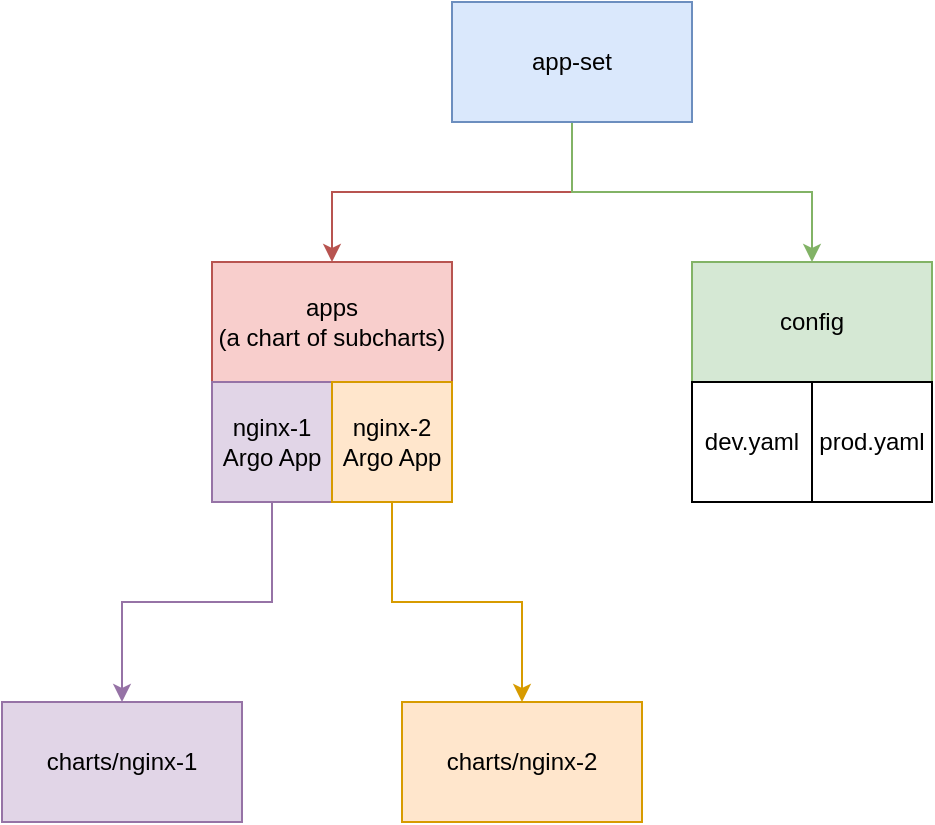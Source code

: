 <mxfile version="21.6.8" type="device">
  <diagram name="Page-1" id="hzh5KY-9KqNGddiR5Ho3">
    <mxGraphModel dx="1503" dy="925" grid="1" gridSize="10" guides="1" tooltips="1" connect="1" arrows="1" fold="1" page="1" pageScale="1" pageWidth="850" pageHeight="1100" math="0" shadow="0">
      <root>
        <mxCell id="0" />
        <mxCell id="1" parent="0" />
        <mxCell id="XX1jFLuHzX-e60W1TIha-5" style="edgeStyle=orthogonalEdgeStyle;rounded=0;orthogonalLoop=1;jettySize=auto;html=1;exitX=0.5;exitY=1;exitDx=0;exitDy=0;entryX=0.5;entryY=0;entryDx=0;entryDy=0;fillColor=#f8cecc;strokeColor=#b85450;" edge="1" parent="1" source="XX1jFLuHzX-e60W1TIha-1" target="XX1jFLuHzX-e60W1TIha-2">
          <mxGeometry relative="1" as="geometry" />
        </mxCell>
        <mxCell id="XX1jFLuHzX-e60W1TIha-9" style="edgeStyle=orthogonalEdgeStyle;rounded=0;orthogonalLoop=1;jettySize=auto;html=1;exitX=0.5;exitY=1;exitDx=0;exitDy=0;entryX=0.5;entryY=0;entryDx=0;entryDy=0;fillColor=#d5e8d4;strokeColor=#82b366;" edge="1" parent="1" source="XX1jFLuHzX-e60W1TIha-1" target="XX1jFLuHzX-e60W1TIha-6">
          <mxGeometry relative="1" as="geometry" />
        </mxCell>
        <mxCell id="XX1jFLuHzX-e60W1TIha-1" value="app-set" style="rounded=0;whiteSpace=wrap;html=1;fillColor=#dae8fc;strokeColor=#6c8ebf;" vertex="1" parent="1">
          <mxGeometry x="418" y="60" width="120" height="60" as="geometry" />
        </mxCell>
        <mxCell id="XX1jFLuHzX-e60W1TIha-2" value="apps&lt;br&gt;(a chart of subcharts)" style="rounded=0;whiteSpace=wrap;html=1;fillColor=#f8cecc;strokeColor=#b85450;" vertex="1" parent="1">
          <mxGeometry x="298" y="190" width="120" height="60" as="geometry" />
        </mxCell>
        <mxCell id="XX1jFLuHzX-e60W1TIha-12" style="edgeStyle=orthogonalEdgeStyle;rounded=0;orthogonalLoop=1;jettySize=auto;html=1;exitX=0.5;exitY=1;exitDx=0;exitDy=0;entryX=0.5;entryY=0;entryDx=0;entryDy=0;fillColor=#e1d5e7;strokeColor=#9673a6;" edge="1" parent="1" source="XX1jFLuHzX-e60W1TIha-3" target="XX1jFLuHzX-e60W1TIha-10">
          <mxGeometry relative="1" as="geometry" />
        </mxCell>
        <mxCell id="XX1jFLuHzX-e60W1TIha-3" value="nginx-1 Argo App" style="rounded=0;whiteSpace=wrap;html=1;fillColor=#e1d5e7;strokeColor=#9673a6;" vertex="1" parent="1">
          <mxGeometry x="298" y="250" width="60" height="60" as="geometry" />
        </mxCell>
        <mxCell id="XX1jFLuHzX-e60W1TIha-13" style="edgeStyle=orthogonalEdgeStyle;rounded=0;orthogonalLoop=1;jettySize=auto;html=1;exitX=0.5;exitY=1;exitDx=0;exitDy=0;entryX=0.5;entryY=0;entryDx=0;entryDy=0;fillColor=#ffe6cc;strokeColor=#d79b00;" edge="1" parent="1" source="XX1jFLuHzX-e60W1TIha-4" target="XX1jFLuHzX-e60W1TIha-11">
          <mxGeometry relative="1" as="geometry" />
        </mxCell>
        <mxCell id="XX1jFLuHzX-e60W1TIha-4" value="nginx-2 Argo App" style="rounded=0;whiteSpace=wrap;html=1;fillColor=#ffe6cc;strokeColor=#d79b00;" vertex="1" parent="1">
          <mxGeometry x="358" y="250" width="60" height="60" as="geometry" />
        </mxCell>
        <mxCell id="XX1jFLuHzX-e60W1TIha-6" value="config" style="rounded=0;whiteSpace=wrap;html=1;fillColor=#d5e8d4;strokeColor=#82b366;" vertex="1" parent="1">
          <mxGeometry x="538" y="190" width="120" height="60" as="geometry" />
        </mxCell>
        <mxCell id="XX1jFLuHzX-e60W1TIha-7" value="dev.yaml" style="rounded=0;whiteSpace=wrap;html=1;" vertex="1" parent="1">
          <mxGeometry x="538" y="250" width="60" height="60" as="geometry" />
        </mxCell>
        <mxCell id="XX1jFLuHzX-e60W1TIha-8" value="prod.yaml" style="rounded=0;whiteSpace=wrap;html=1;" vertex="1" parent="1">
          <mxGeometry x="598" y="250" width="60" height="60" as="geometry" />
        </mxCell>
        <mxCell id="XX1jFLuHzX-e60W1TIha-10" value="charts/nginx-1" style="rounded=0;whiteSpace=wrap;html=1;fillColor=#e1d5e7;strokeColor=#9673a6;" vertex="1" parent="1">
          <mxGeometry x="193" y="410" width="120" height="60" as="geometry" />
        </mxCell>
        <mxCell id="XX1jFLuHzX-e60W1TIha-11" value="charts/nginx-2" style="rounded=0;whiteSpace=wrap;html=1;fillColor=#ffe6cc;strokeColor=#d79b00;" vertex="1" parent="1">
          <mxGeometry x="393" y="410" width="120" height="60" as="geometry" />
        </mxCell>
      </root>
    </mxGraphModel>
  </diagram>
</mxfile>
